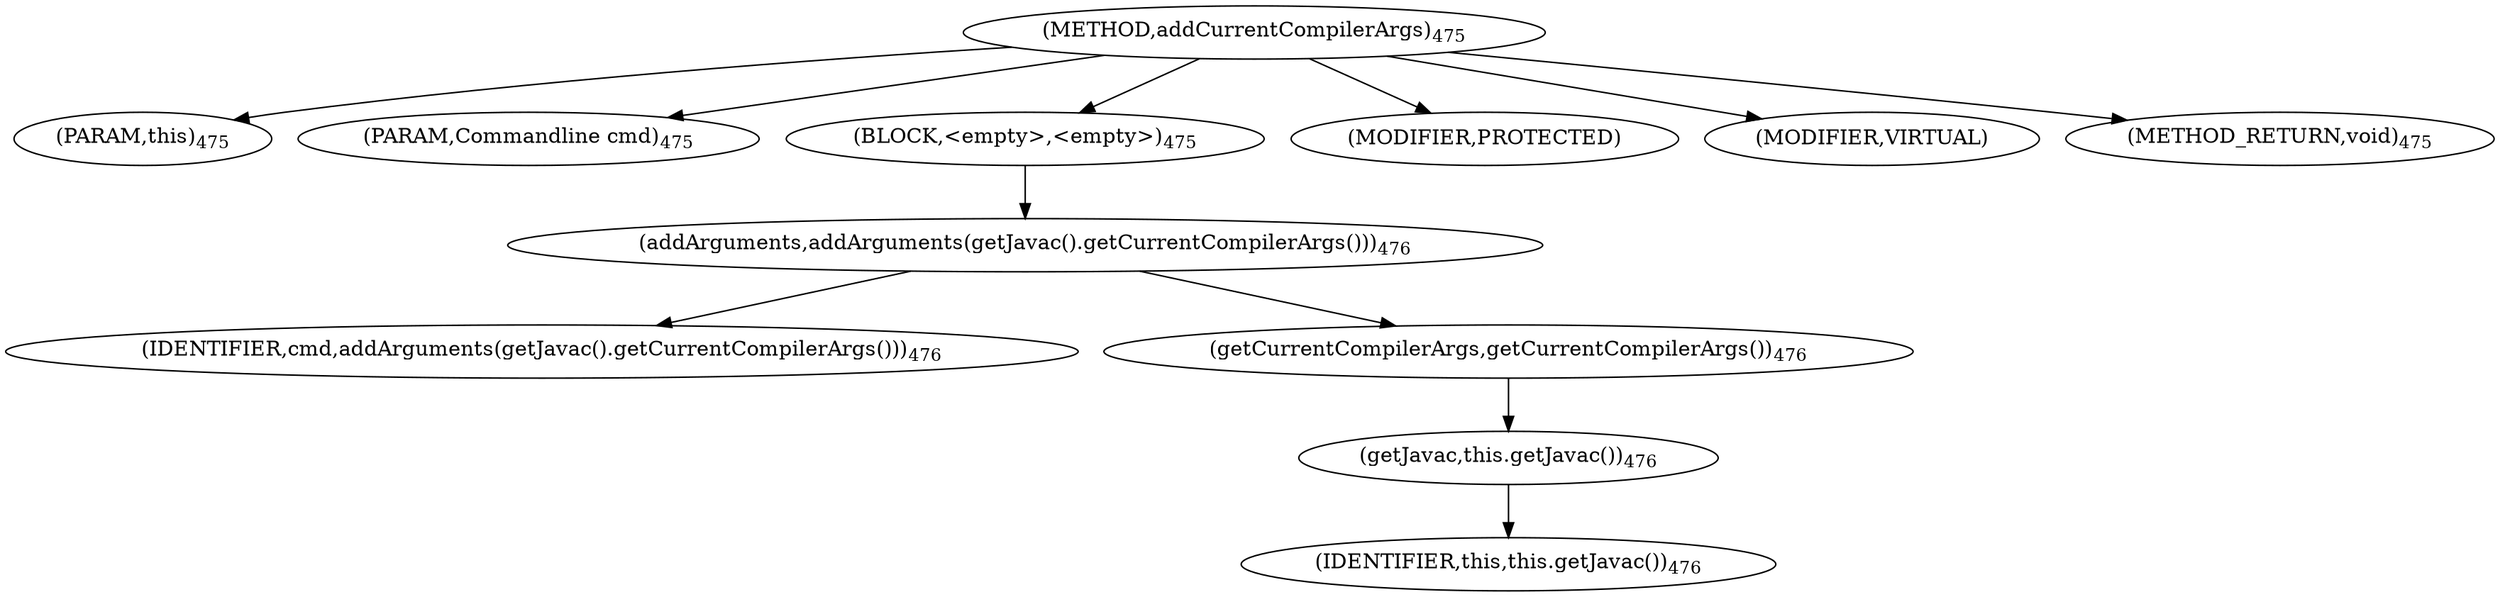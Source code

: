 digraph "addCurrentCompilerArgs" {  
"1134" [label = <(METHOD,addCurrentCompilerArgs)<SUB>475</SUB>> ]
"44" [label = <(PARAM,this)<SUB>475</SUB>> ]
"1135" [label = <(PARAM,Commandline cmd)<SUB>475</SUB>> ]
"1136" [label = <(BLOCK,&lt;empty&gt;,&lt;empty&gt;)<SUB>475</SUB>> ]
"1137" [label = <(addArguments,addArguments(getJavac().getCurrentCompilerArgs()))<SUB>476</SUB>> ]
"1138" [label = <(IDENTIFIER,cmd,addArguments(getJavac().getCurrentCompilerArgs()))<SUB>476</SUB>> ]
"1139" [label = <(getCurrentCompilerArgs,getCurrentCompilerArgs())<SUB>476</SUB>> ]
"1140" [label = <(getJavac,this.getJavac())<SUB>476</SUB>> ]
"43" [label = <(IDENTIFIER,this,this.getJavac())<SUB>476</SUB>> ]
"1141" [label = <(MODIFIER,PROTECTED)> ]
"1142" [label = <(MODIFIER,VIRTUAL)> ]
"1143" [label = <(METHOD_RETURN,void)<SUB>475</SUB>> ]
  "1134" -> "44" 
  "1134" -> "1135" 
  "1134" -> "1136" 
  "1134" -> "1141" 
  "1134" -> "1142" 
  "1134" -> "1143" 
  "1136" -> "1137" 
  "1137" -> "1138" 
  "1137" -> "1139" 
  "1139" -> "1140" 
  "1140" -> "43" 
}

